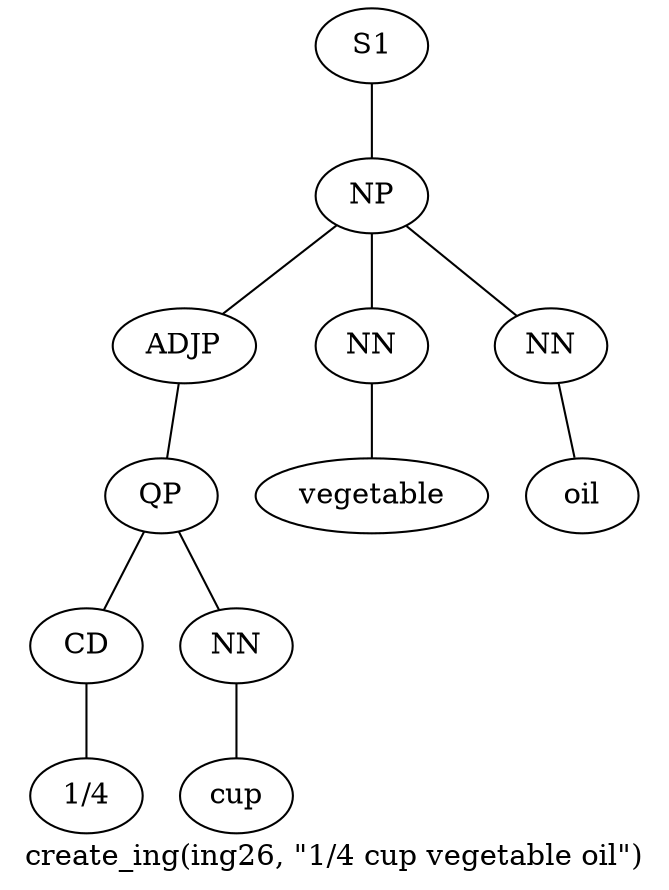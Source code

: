 graph SyntaxGraph {
	label = "create_ing(ing26, \"1/4 cup vegetable oil\")";
	Node0 [label="S1"];
	Node1 [label="NP"];
	Node2 [label="ADJP"];
	Node3 [label="QP"];
	Node4 [label="CD"];
	Node5 [label="1/4"];
	Node6 [label="NN"];
	Node7 [label="cup"];
	Node8 [label="NN"];
	Node9 [label="vegetable"];
	Node10 [label="NN"];
	Node11 [label="oil"];

	Node0 -- Node1;
	Node1 -- Node2;
	Node1 -- Node8;
	Node1 -- Node10;
	Node2 -- Node3;
	Node3 -- Node4;
	Node3 -- Node6;
	Node4 -- Node5;
	Node6 -- Node7;
	Node8 -- Node9;
	Node10 -- Node11;
}